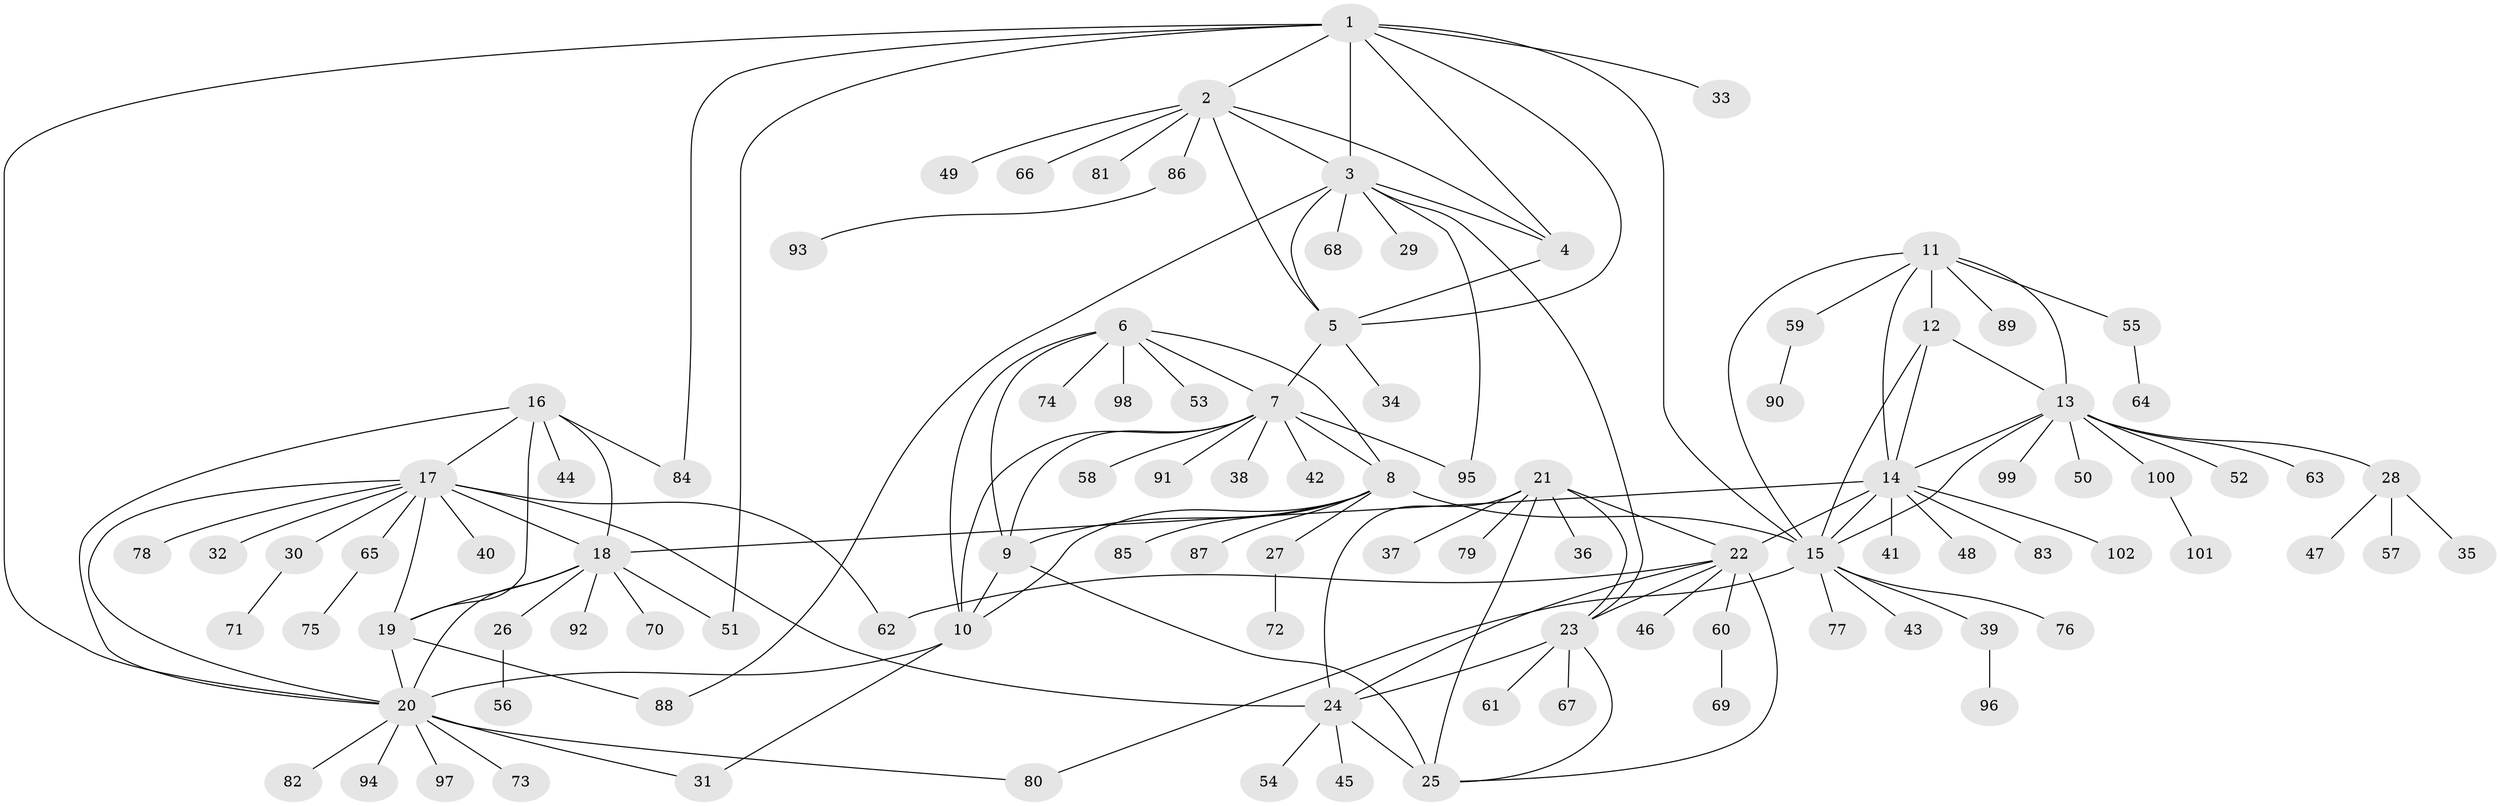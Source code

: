 // Generated by graph-tools (version 1.1) at 2025/16/03/09/25 04:16:02]
// undirected, 102 vertices, 144 edges
graph export_dot {
graph [start="1"]
  node [color=gray90,style=filled];
  1;
  2;
  3;
  4;
  5;
  6;
  7;
  8;
  9;
  10;
  11;
  12;
  13;
  14;
  15;
  16;
  17;
  18;
  19;
  20;
  21;
  22;
  23;
  24;
  25;
  26;
  27;
  28;
  29;
  30;
  31;
  32;
  33;
  34;
  35;
  36;
  37;
  38;
  39;
  40;
  41;
  42;
  43;
  44;
  45;
  46;
  47;
  48;
  49;
  50;
  51;
  52;
  53;
  54;
  55;
  56;
  57;
  58;
  59;
  60;
  61;
  62;
  63;
  64;
  65;
  66;
  67;
  68;
  69;
  70;
  71;
  72;
  73;
  74;
  75;
  76;
  77;
  78;
  79;
  80;
  81;
  82;
  83;
  84;
  85;
  86;
  87;
  88;
  89;
  90;
  91;
  92;
  93;
  94;
  95;
  96;
  97;
  98;
  99;
  100;
  101;
  102;
  1 -- 2;
  1 -- 3;
  1 -- 4;
  1 -- 5;
  1 -- 15;
  1 -- 20;
  1 -- 33;
  1 -- 51;
  1 -- 84;
  2 -- 3;
  2 -- 4;
  2 -- 5;
  2 -- 49;
  2 -- 66;
  2 -- 81;
  2 -- 86;
  3 -- 4;
  3 -- 5;
  3 -- 23;
  3 -- 29;
  3 -- 68;
  3 -- 88;
  3 -- 95;
  4 -- 5;
  5 -- 7;
  5 -- 34;
  6 -- 7;
  6 -- 8;
  6 -- 9;
  6 -- 10;
  6 -- 53;
  6 -- 74;
  6 -- 98;
  7 -- 8;
  7 -- 9;
  7 -- 10;
  7 -- 38;
  7 -- 42;
  7 -- 58;
  7 -- 91;
  7 -- 95;
  8 -- 9;
  8 -- 10;
  8 -- 15;
  8 -- 27;
  8 -- 85;
  8 -- 87;
  9 -- 10;
  9 -- 25;
  10 -- 20;
  10 -- 31;
  11 -- 12;
  11 -- 13;
  11 -- 14;
  11 -- 15;
  11 -- 55;
  11 -- 59;
  11 -- 89;
  12 -- 13;
  12 -- 14;
  12 -- 15;
  13 -- 14;
  13 -- 15;
  13 -- 28;
  13 -- 50;
  13 -- 52;
  13 -- 63;
  13 -- 99;
  13 -- 100;
  14 -- 15;
  14 -- 18;
  14 -- 22;
  14 -- 41;
  14 -- 48;
  14 -- 83;
  14 -- 102;
  15 -- 39;
  15 -- 43;
  15 -- 76;
  15 -- 77;
  15 -- 80;
  16 -- 17;
  16 -- 18;
  16 -- 19;
  16 -- 20;
  16 -- 44;
  16 -- 84;
  17 -- 18;
  17 -- 19;
  17 -- 20;
  17 -- 24;
  17 -- 30;
  17 -- 32;
  17 -- 40;
  17 -- 62;
  17 -- 65;
  17 -- 78;
  18 -- 19;
  18 -- 20;
  18 -- 26;
  18 -- 51;
  18 -- 70;
  18 -- 92;
  19 -- 20;
  19 -- 88;
  20 -- 31;
  20 -- 73;
  20 -- 80;
  20 -- 82;
  20 -- 94;
  20 -- 97;
  21 -- 22;
  21 -- 23;
  21 -- 24;
  21 -- 25;
  21 -- 36;
  21 -- 37;
  21 -- 79;
  22 -- 23;
  22 -- 24;
  22 -- 25;
  22 -- 46;
  22 -- 60;
  22 -- 62;
  23 -- 24;
  23 -- 25;
  23 -- 61;
  23 -- 67;
  24 -- 25;
  24 -- 45;
  24 -- 54;
  26 -- 56;
  27 -- 72;
  28 -- 35;
  28 -- 47;
  28 -- 57;
  30 -- 71;
  39 -- 96;
  55 -- 64;
  59 -- 90;
  60 -- 69;
  65 -- 75;
  86 -- 93;
  100 -- 101;
}
